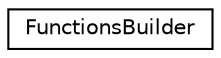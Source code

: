 digraph "Graphical Class Hierarchy"
{
  edge [fontname="Helvetica",fontsize="10",labelfontname="Helvetica",labelfontsize="10"];
  node [fontname="Helvetica",fontsize="10",shape=record];
  rankdir="LR";
  Node1 [label="FunctionsBuilder",height=0.2,width=0.4,color="black", fillcolor="white", style="filled",URL="$class_cake_1_1_database_1_1_functions_builder.html"];
}
